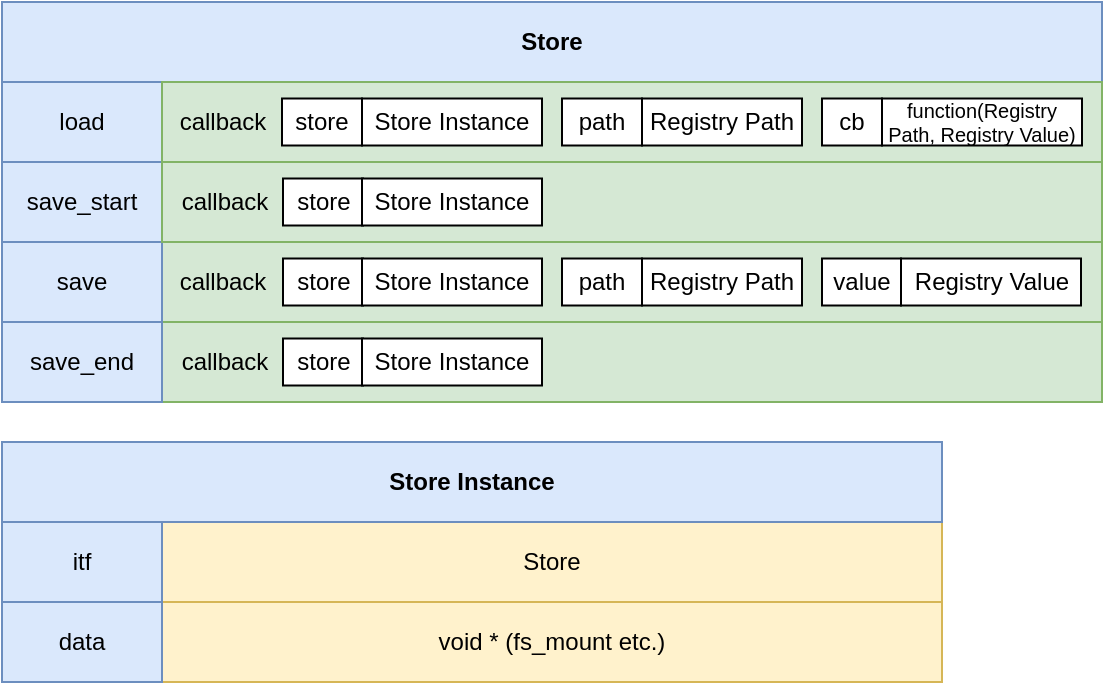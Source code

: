<mxfile>
    <diagram id="fjN8D4Odn0497USpxgly" name="Page-1">
        <mxGraphModel dx="581" dy="1159" grid="1" gridSize="10" guides="1" tooltips="1" connect="1" arrows="1" fold="1" page="1" pageScale="1" pageWidth="1169" pageHeight="827" background="#ffffff" math="0" shadow="0">
            <root>
                <mxCell id="0"/>
                <mxCell id="1" parent="0"/>
                <mxCell id="169" value="Store" style="rounded=0;whiteSpace=wrap;html=1;fillColor=#fff2cc;strokeColor=#d6b656;" parent="1" vertex="1">
                    <mxGeometry x="120" y="-540" width="390" height="40" as="geometry"/>
                </mxCell>
                <mxCell id="196" value="&lt;b&gt;Store&lt;/b&gt;" style="rounded=0;whiteSpace=wrap;html=1;align=center;fillColor=#dae8fc;strokeColor=#6c8ebf;" parent="1" vertex="1">
                    <mxGeometry x="40" y="-800" width="550" height="40" as="geometry"/>
                </mxCell>
                <mxCell id="217" value="" style="rounded=0;whiteSpace=wrap;html=1;fillColor=#d5e8d4;strokeColor=#82b366;" parent="1" vertex="1">
                    <mxGeometry x="120" y="-680" width="470" height="40" as="geometry"/>
                </mxCell>
                <mxCell id="218" value="" style="rounded=0;whiteSpace=wrap;html=1;fillColor=#d5e8d4;strokeColor=#82b366;" parent="1" vertex="1">
                    <mxGeometry x="120" y="-640" width="470" height="40" as="geometry"/>
                </mxCell>
                <mxCell id="161" value="load" style="rounded=0;whiteSpace=wrap;html=1;align=center;fillColor=#dae8fc;strokeColor=#6c8ebf;" parent="1" vertex="1">
                    <mxGeometry x="40" y="-760" width="80" height="40" as="geometry"/>
                </mxCell>
                <mxCell id="163" value="save_start" style="rounded=0;whiteSpace=wrap;html=1;fillColor=#dae8fc;strokeColor=#6c8ebf;" parent="1" vertex="1">
                    <mxGeometry x="40" y="-720" width="80" height="40" as="geometry"/>
                </mxCell>
                <mxCell id="195" value="save_end" style="rounded=0;whiteSpace=wrap;html=1;fillColor=#dae8fc;strokeColor=#6c8ebf;" parent="1" vertex="1">
                    <mxGeometry x="40" y="-640" width="80" height="40" as="geometry"/>
                </mxCell>
                <mxCell id="194" value="save" style="rounded=0;whiteSpace=wrap;html=1;fillColor=#dae8fc;strokeColor=#6c8ebf;" parent="1" vertex="1">
                    <mxGeometry x="40" y="-680" width="80" height="40" as="geometry"/>
                </mxCell>
                <mxCell id="242" value="&lt;font style=&quot;font-size: 12px&quot;&gt;callback&lt;br&gt;&lt;/font&gt;" style="text;html=1;align=center;verticalAlign=middle;resizable=0;points=[];autosize=1;strokeColor=none;fillColor=none;fontSize=6;" parent="1" vertex="1">
                    <mxGeometry x="120" y="-665" width="60" height="10" as="geometry"/>
                </mxCell>
                <mxCell id="243" value="&lt;font style=&quot;font-size: 12px&quot;&gt;callback&lt;br&gt;&lt;/font&gt;" style="text;html=1;align=center;verticalAlign=middle;resizable=0;points=[];autosize=1;strokeColor=none;fillColor=none;fontSize=6;" parent="1" vertex="1">
                    <mxGeometry x="120.5" y="-625" width="60" height="10" as="geometry"/>
                </mxCell>
                <mxCell id="244" value="store" style="rounded=0;whiteSpace=wrap;html=1;" parent="1" vertex="1">
                    <mxGeometry x="180.5" y="-671.75" width="40" height="23.5" as="geometry"/>
                </mxCell>
                <mxCell id="245" value="path" style="rounded=0;whiteSpace=wrap;html=1;" parent="1" vertex="1">
                    <mxGeometry x="320" y="-671.75" width="40" height="23.5" as="geometry"/>
                </mxCell>
                <mxCell id="248" value="value" style="rounded=0;whiteSpace=wrap;html=1;" parent="1" vertex="1">
                    <mxGeometry x="450" y="-671.75" width="39.5" height="23.5" as="geometry"/>
                </mxCell>
                <mxCell id="249" value="Registry Value" style="rounded=0;whiteSpace=wrap;html=1;" parent="1" vertex="1">
                    <mxGeometry x="489.5" y="-671.75" width="90" height="23.5" as="geometry"/>
                </mxCell>
                <mxCell id="262" value="" style="rounded=0;whiteSpace=wrap;html=1;fillColor=#d5e8d4;strokeColor=#82b366;" parent="1" vertex="1">
                    <mxGeometry x="120" y="-760" width="470" height="40" as="geometry"/>
                </mxCell>
                <mxCell id="263" value="" style="rounded=0;whiteSpace=wrap;html=1;fillColor=#d5e8d4;strokeColor=#82b366;" parent="1" vertex="1">
                    <mxGeometry x="120" y="-720" width="470" height="40" as="geometry"/>
                </mxCell>
                <mxCell id="264" value="&lt;font style=&quot;font-size: 12px&quot;&gt;callback&lt;br&gt;&lt;/font&gt;" style="text;html=1;align=center;verticalAlign=middle;resizable=0;points=[];autosize=1;strokeColor=none;fillColor=none;fontSize=6;" parent="1" vertex="1">
                    <mxGeometry x="120" y="-745" width="60" height="10" as="geometry"/>
                </mxCell>
                <mxCell id="265" value="&lt;font style=&quot;font-size: 12px&quot;&gt;callback&lt;br&gt;&lt;/font&gt;" style="text;html=1;align=center;verticalAlign=middle;resizable=0;points=[];autosize=1;strokeColor=none;fillColor=none;fontSize=6;" parent="1" vertex="1">
                    <mxGeometry x="120.5" y="-705" width="60" height="10" as="geometry"/>
                </mxCell>
                <mxCell id="294" value="&lt;b&gt;Store Instance&lt;/b&gt;" style="rounded=0;whiteSpace=wrap;html=1;align=center;fillColor=#dae8fc;strokeColor=#6c8ebf;" parent="1" vertex="1">
                    <mxGeometry x="40" y="-580" width="470" height="40" as="geometry"/>
                </mxCell>
                <mxCell id="297" value="itf" style="rounded=0;whiteSpace=wrap;html=1;align=center;fillColor=#dae8fc;strokeColor=#6c8ebf;" parent="1" vertex="1">
                    <mxGeometry x="40" y="-540" width="80" height="40" as="geometry"/>
                </mxCell>
                <mxCell id="332" value="void * (fs_mount etc.)" style="rounded=0;whiteSpace=wrap;html=1;fillColor=#fff2cc;strokeColor=#d6b656;" parent="1" vertex="1">
                    <mxGeometry x="120" y="-500" width="390" height="40" as="geometry"/>
                </mxCell>
                <mxCell id="298" value="data" style="rounded=0;whiteSpace=wrap;html=1;fillColor=#dae8fc;strokeColor=#6c8ebf;" parent="1" vertex="1">
                    <mxGeometry x="40" y="-500" width="80" height="40" as="geometry"/>
                </mxCell>
                <mxCell id="333" value="Registry Path" style="rounded=0;whiteSpace=wrap;html=1;" parent="1" vertex="1">
                    <mxGeometry x="360" y="-671.75" width="80" height="23.5" as="geometry"/>
                </mxCell>
                <mxCell id="334" value="store" style="rounded=0;whiteSpace=wrap;html=1;" parent="1" vertex="1">
                    <mxGeometry x="180" y="-751.75" width="40" height="23.5" as="geometry"/>
                </mxCell>
                <mxCell id="335" value="path" style="rounded=0;whiteSpace=wrap;html=1;" parent="1" vertex="1">
                    <mxGeometry x="320" y="-751.75" width="40" height="23.5" as="geometry"/>
                </mxCell>
                <mxCell id="336" value="Store Instance" style="rounded=0;whiteSpace=wrap;html=1;" parent="1" vertex="1">
                    <mxGeometry x="220" y="-751.75" width="90" height="23.5" as="geometry"/>
                </mxCell>
                <mxCell id="337" value="cb" style="rounded=0;whiteSpace=wrap;html=1;" parent="1" vertex="1">
                    <mxGeometry x="450" y="-751.75" width="30" height="23.5" as="geometry"/>
                </mxCell>
                <mxCell id="338" value="function(Registry Path, Registry Value)" style="rounded=0;whiteSpace=wrap;html=1;fontSize=10;" parent="1" vertex="1">
                    <mxGeometry x="480" y="-751.75" width="100" height="23.5" as="geometry"/>
                </mxCell>
                <mxCell id="339" value="Registry Path" style="rounded=0;whiteSpace=wrap;html=1;" parent="1" vertex="1">
                    <mxGeometry x="360" y="-751.75" width="80" height="23.5" as="geometry"/>
                </mxCell>
                <mxCell id="340" value="store" style="rounded=0;whiteSpace=wrap;html=1;" parent="1" vertex="1">
                    <mxGeometry x="180.5" y="-711.75" width="40" height="23.5" as="geometry"/>
                </mxCell>
                <mxCell id="346" value="store" style="rounded=0;whiteSpace=wrap;html=1;" parent="1" vertex="1">
                    <mxGeometry x="180.5" y="-631.75" width="40" height="23.5" as="geometry"/>
                </mxCell>
                <mxCell id="352" value="Store Instance" style="rounded=0;whiteSpace=wrap;html=1;" parent="1" vertex="1">
                    <mxGeometry x="220" y="-711.75" width="90" height="23.5" as="geometry"/>
                </mxCell>
                <mxCell id="353" value="Store Instance" style="rounded=0;whiteSpace=wrap;html=1;" parent="1" vertex="1">
                    <mxGeometry x="220" y="-671.75" width="90" height="23.5" as="geometry"/>
                </mxCell>
                <mxCell id="354" value="Store Instance" style="rounded=0;whiteSpace=wrap;html=1;" parent="1" vertex="1">
                    <mxGeometry x="220" y="-631.75" width="90" height="23.5" as="geometry"/>
                </mxCell>
            </root>
        </mxGraphModel>
    </diagram>
</mxfile>
